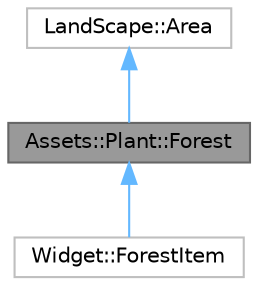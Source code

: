 digraph "Assets::Plant::Forest"
{
 // LATEX_PDF_SIZE
  bgcolor="transparent";
  edge [fontname=Helvetica,fontsize=10,labelfontname=Helvetica,labelfontsize=10];
  node [fontname=Helvetica,fontsize=10,shape=box,height=0.2,width=0.4];
  Node1 [label="Assets::Plant::Forest",height=0.2,width=0.4,color="gray40", fillcolor="grey60", style="filled", fontcolor="black",tooltip=" "];
  Node2 -> Node1 [dir="back",color="steelblue1",style="solid"];
  Node2 [label="LandScape::Area",height=0.2,width=0.4,color="grey75", fillcolor="white", style="filled",URL="$class_land_scape_1_1_area.html",tooltip=" "];
  Node1 -> Node3 [dir="back",color="steelblue1",style="solid"];
  Node3 [label="Widget::ForestItem",height=0.2,width=0.4,color="grey75", fillcolor="white", style="filled",URL="$class_widget_1_1_forest_item.html",tooltip=" "];
}
